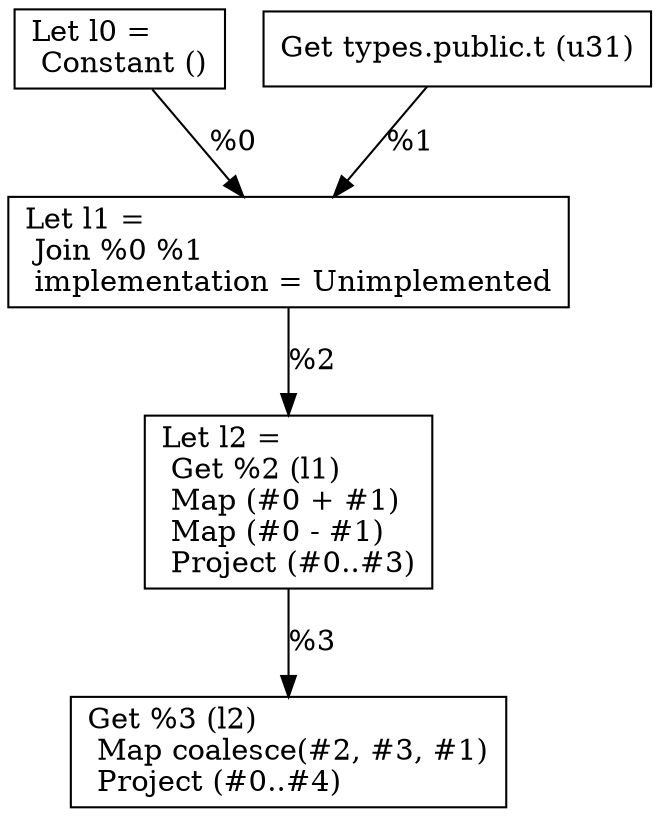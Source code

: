 digraph G {
    node0 [shape = record, label="Let l0 =\l Constant ()\l"]
    node1 [shape = record, label=" Get types.public.t (u31)\l"]
    node2 [shape = record, label="Let l1 =\l Join %0 %1\l  implementation = Unimplemented\l"]
    node3 [shape = record, label="Let l2 =\l Get %2 (l1)\l Map (#0 + #1)\l Map (#0 - #1)\l Project (#0..#3)\l"]
    node4 [shape = record, label=" Get %3 (l2)\l Map coalesce(#2, #3, #1)\l Project (#0..#4)\l"]
    node2 -> node3 [label = "%2\l"]
    node0 -> node2 [label = "%0\l"]
    node3 -> node4 [label = "%3\l"]
    node1 -> node2 [label = "%1\l"]
}
